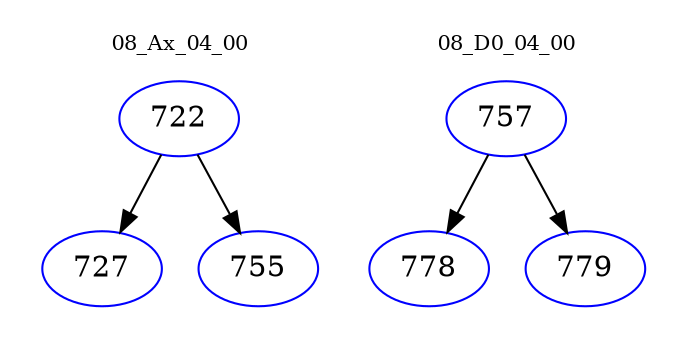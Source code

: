 digraph{
subgraph cluster_0 {
color = white
label = "08_Ax_04_00";
fontsize=10;
T0_722 [label="722", color="blue"]
T0_722 -> T0_727 [color="black"]
T0_727 [label="727", color="blue"]
T0_722 -> T0_755 [color="black"]
T0_755 [label="755", color="blue"]
}
subgraph cluster_1 {
color = white
label = "08_D0_04_00";
fontsize=10;
T1_757 [label="757", color="blue"]
T1_757 -> T1_778 [color="black"]
T1_778 [label="778", color="blue"]
T1_757 -> T1_779 [color="black"]
T1_779 [label="779", color="blue"]
}
}
